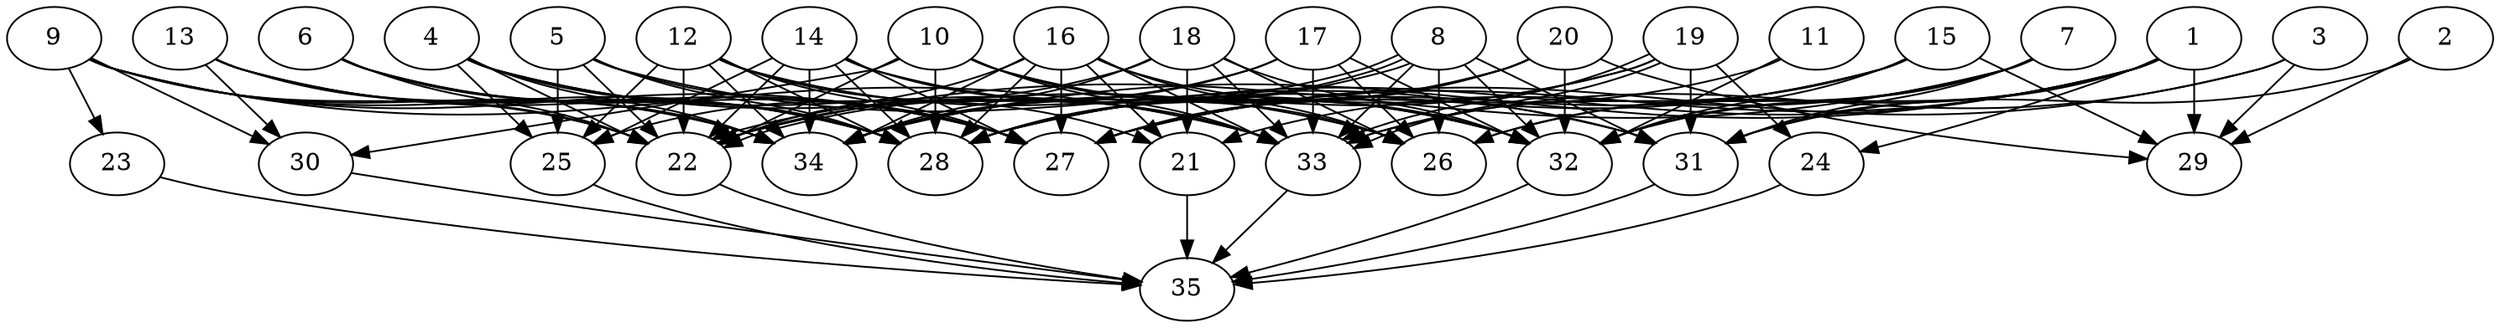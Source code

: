 // DAG (tier=3-complex, mode=data, n=35, ccr=0.550, fat=0.739, density=0.709, regular=0.381, jump=0.224, mindata=4194304, maxdata=33554432)
// DAG automatically generated by daggen at Sun Aug 24 16:33:35 2025
// /home/ermia/Project/Environments/daggen/bin/daggen --dot --ccr 0.550 --fat 0.739 --regular 0.381 --density 0.709 --jump 0.224 --mindata 4194304 --maxdata 33554432 -n 35 
digraph G {
  1 [size="647090978304492800", alpha="0.18", expect_size="323545489152246400"]
  1 -> 24 [size ="349095285751808"]
  1 -> 26 [size ="349095285751808"]
  1 -> 27 [size ="349095285751808"]
  1 -> 28 [size ="349095285751808"]
  1 -> 29 [size ="349095285751808"]
  1 -> 31 [size ="349095285751808"]
  1 -> 32 [size ="349095285751808"]
  1 -> 34 [size ="349095285751808"]
  2 [size="9973392442899509248", alpha="0.06", expect_size="4986696221449754624"]
  2 -> 29 [size ="5287433876799488"]
  2 -> 31 [size ="5287433876799488"]
  3 [size="14555307148209307648", alpha="0.15", expect_size="7277653574104653824"]
  3 -> 27 [size ="7049954774220800"]
  3 -> 29 [size ="7049954774220800"]
  3 -> 33 [size ="7049954774220800"]
  4 [size="36196683028307782926336", alpha="0.13", expect_size="18098341514153891463168"]
  4 -> 22 [size ="8753918590844928"]
  4 -> 25 [size ="8753918590844928"]
  4 -> 26 [size ="8753918590844928"]
  4 -> 28 [size ="8753918590844928"]
  4 -> 33 [size ="8753918590844928"]
  4 -> 34 [size ="8753918590844928"]
  5 [size="23631635937942306816", alpha="0.13", expect_size="11815817968971153408"]
  5 -> 22 [size ="7989839110602752"]
  5 -> 25 [size ="7989839110602752"]
  5 -> 27 [size ="7989839110602752"]
  5 -> 28 [size ="7989839110602752"]
  5 -> 31 [size ="7989839110602752"]
  6 [size="78248200066737184", alpha="0.15", expect_size="39124100033368592"]
  6 -> 22 [size ="4811726520320000"]
  6 -> 27 [size ="4811726520320000"]
  6 -> 28 [size ="4811726520320000"]
  6 -> 34 [size ="4811726520320000"]
  7 [size="86330299883370304", alpha="0.04", expect_size="43165149941685152"]
  7 -> 21 [size ="1575147454595072"]
  7 -> 22 [size ="1575147454595072"]
  7 -> 26 [size ="1575147454595072"]
  7 -> 31 [size ="1575147454595072"]
  7 -> 32 [size ="1575147454595072"]
  8 [size="22172505102650179584000", alpha="0.18", expect_size="11086252551325089792000"]
  8 -> 22 [size ="6313930968268800"]
  8 -> 22 [size ="6313930968268800"]
  8 -> 26 [size ="6313930968268800"]
  8 -> 28 [size ="6313930968268800"]
  8 -> 31 [size ="6313930968268800"]
  8 -> 32 [size ="6313930968268800"]
  8 -> 33 [size ="6313930968268800"]
  9 [size="175317069270220768", alpha="0.09", expect_size="87658534635110384"]
  9 -> 22 [size ="4854816694075392"]
  9 -> 23 [size ="4854816694075392"]
  9 -> 27 [size ="4854816694075392"]
  9 -> 28 [size ="4854816694075392"]
  9 -> 30 [size ="4854816694075392"]
  9 -> 33 [size ="4854816694075392"]
  9 -> 34 [size ="4854816694075392"]
  10 [size="415156581747694208", alpha="0.18", expect_size="207578290873847104"]
  10 -> 22 [size ="238937494781952"]
  10 -> 26 [size ="238937494781952"]
  10 -> 28 [size ="238937494781952"]
  10 -> 30 [size ="238937494781952"]
  10 -> 31 [size ="238937494781952"]
  10 -> 33 [size ="238937494781952"]
  11 [size="36601745728970432", alpha="0.03", expect_size="18300872864485216"]
  11 -> 27 [size ="591477470134272"]
  11 -> 32 [size ="591477470134272"]
  12 [size="10275695371544306909184", alpha="0.11", expect_size="5137847685772153454592"]
  12 -> 21 [size ="3781210027327488"]
  12 -> 22 [size ="3781210027327488"]
  12 -> 25 [size ="3781210027327488"]
  12 -> 27 [size ="3781210027327488"]
  12 -> 28 [size ="3781210027327488"]
  12 -> 32 [size ="3781210027327488"]
  12 -> 34 [size ="3781210027327488"]
  13 [size="62542182464838664", alpha="0.02", expect_size="31271091232419332"]
  13 -> 22 [size ="2241640815132672"]
  13 -> 27 [size ="2241640815132672"]
  13 -> 28 [size ="2241640815132672"]
  13 -> 30 [size ="2241640815132672"]
  13 -> 34 [size ="2241640815132672"]
  14 [size="60560009731927112", alpha="0.17", expect_size="30280004865963556"]
  14 -> 22 [size ="2875658652876800"]
  14 -> 25 [size ="2875658652876800"]
  14 -> 27 [size ="2875658652876800"]
  14 -> 28 [size ="2875658652876800"]
  14 -> 32 [size ="2875658652876800"]
  14 -> 33 [size ="2875658652876800"]
  14 -> 34 [size ="2875658652876800"]
  15 [size="240853613012240564224", alpha="0.18", expect_size="120426806506120282112"]
  15 -> 27 [size ="309688751095808"]
  15 -> 28 [size ="309688751095808"]
  15 -> 29 [size ="309688751095808"]
  15 -> 32 [size ="309688751095808"]
  15 -> 33 [size ="309688751095808"]
  16 [size="150452514758887808", alpha="0.04", expect_size="75226257379443904"]
  16 -> 21 [size ="2995543471030272"]
  16 -> 22 [size ="2995543471030272"]
  16 -> 26 [size ="2995543471030272"]
  16 -> 27 [size ="2995543471030272"]
  16 -> 28 [size ="2995543471030272"]
  16 -> 32 [size ="2995543471030272"]
  16 -> 33 [size ="2995543471030272"]
  16 -> 34 [size ="2995543471030272"]
  17 [size="2073826309642588160", alpha="0.06", expect_size="1036913154821294080"]
  17 -> 22 [size ="1097079736762368"]
  17 -> 26 [size ="1097079736762368"]
  17 -> 32 [size ="1097079736762368"]
  17 -> 33 [size ="1097079736762368"]
  17 -> 34 [size ="1097079736762368"]
  18 [size="14989731587810074", alpha="0.06", expect_size="7494865793905037"]
  18 -> 21 [size ="499170796371968"]
  18 -> 25 [size ="499170796371968"]
  18 -> 26 [size ="499170796371968"]
  18 -> 32 [size ="499170796371968"]
  18 -> 33 [size ="499170796371968"]
  18 -> 34 [size ="499170796371968"]
  19 [size="95928871891879824", alpha="0.19", expect_size="47964435945939912"]
  19 -> 24 [size ="1712988146892800"]
  19 -> 28 [size ="1712988146892800"]
  19 -> 31 [size ="1712988146892800"]
  19 -> 33 [size ="1712988146892800"]
  19 -> 33 [size ="1712988146892800"]
  19 -> 34 [size ="1712988146892800"]
  20 [size="33959750370059248", alpha="0.16", expect_size="16979875185029624"]
  20 -> 27 [size ="1794980783849472"]
  20 -> 28 [size ="1794980783849472"]
  20 -> 29 [size ="1794980783849472"]
  20 -> 32 [size ="1794980783849472"]
  20 -> 34 [size ="1794980783849472"]
  21 [size="8429877854208000000000", alpha="0.01", expect_size="4214938927104000000000"]
  21 -> 35 [size ="3313631232000000"]
  22 [size="27498278963923621249024", alpha="0.19", expect_size="13749139481961810624512"]
  22 -> 35 [size ="7288312674910208"]
  23 [size="48736517590339608", alpha="0.14", expect_size="24368258795169804"]
  23 -> 35 [size ="823662999502848"]
  24 [size="192732297984282464", alpha="0.18", expect_size="96366148992141232"]
  24 -> 35 [size ="4531446886694912"]
  25 [size="955033747013198938112", alpha="0.06", expect_size="477516873506599469056"]
  25 -> 35 [size ="775834579238912"]
  26 [size="274051640699649024", alpha="0.06", expect_size="137025820349824512"]
  27 [size="2070090154672771825664", alpha="0.13", expect_size="1035045077336385912832"]
  28 [size="1020217944983558160384", alpha="0.15", expect_size="510108972491779080192"]
  29 [size="4307959001913491456000", alpha="0.06", expect_size="2153979500956745728000"]
  30 [size="30190156048594036", alpha="0.07", expect_size="15095078024297018"]
  30 -> 35 [size ="643574685237248"]
  31 [size="50384411963923288", alpha="0.06", expect_size="25192205981961644"]
  31 -> 35 [size ="3893882991411200"]
  32 [size="44051955102593976", alpha="0.18", expect_size="22025977551296988"]
  32 -> 35 [size ="4955427779379200"]
  33 [size="117025775616437632", alpha="0.11", expect_size="58512887808218816"]
  33 -> 35 [size ="3690925242974208"]
  34 [size="18288202850319781888", alpha="0.03", expect_size="9144101425159890944"]
  35 [size="22323167137934713290752", alpha="0.00", expect_size="11161583568967356645376"]
}